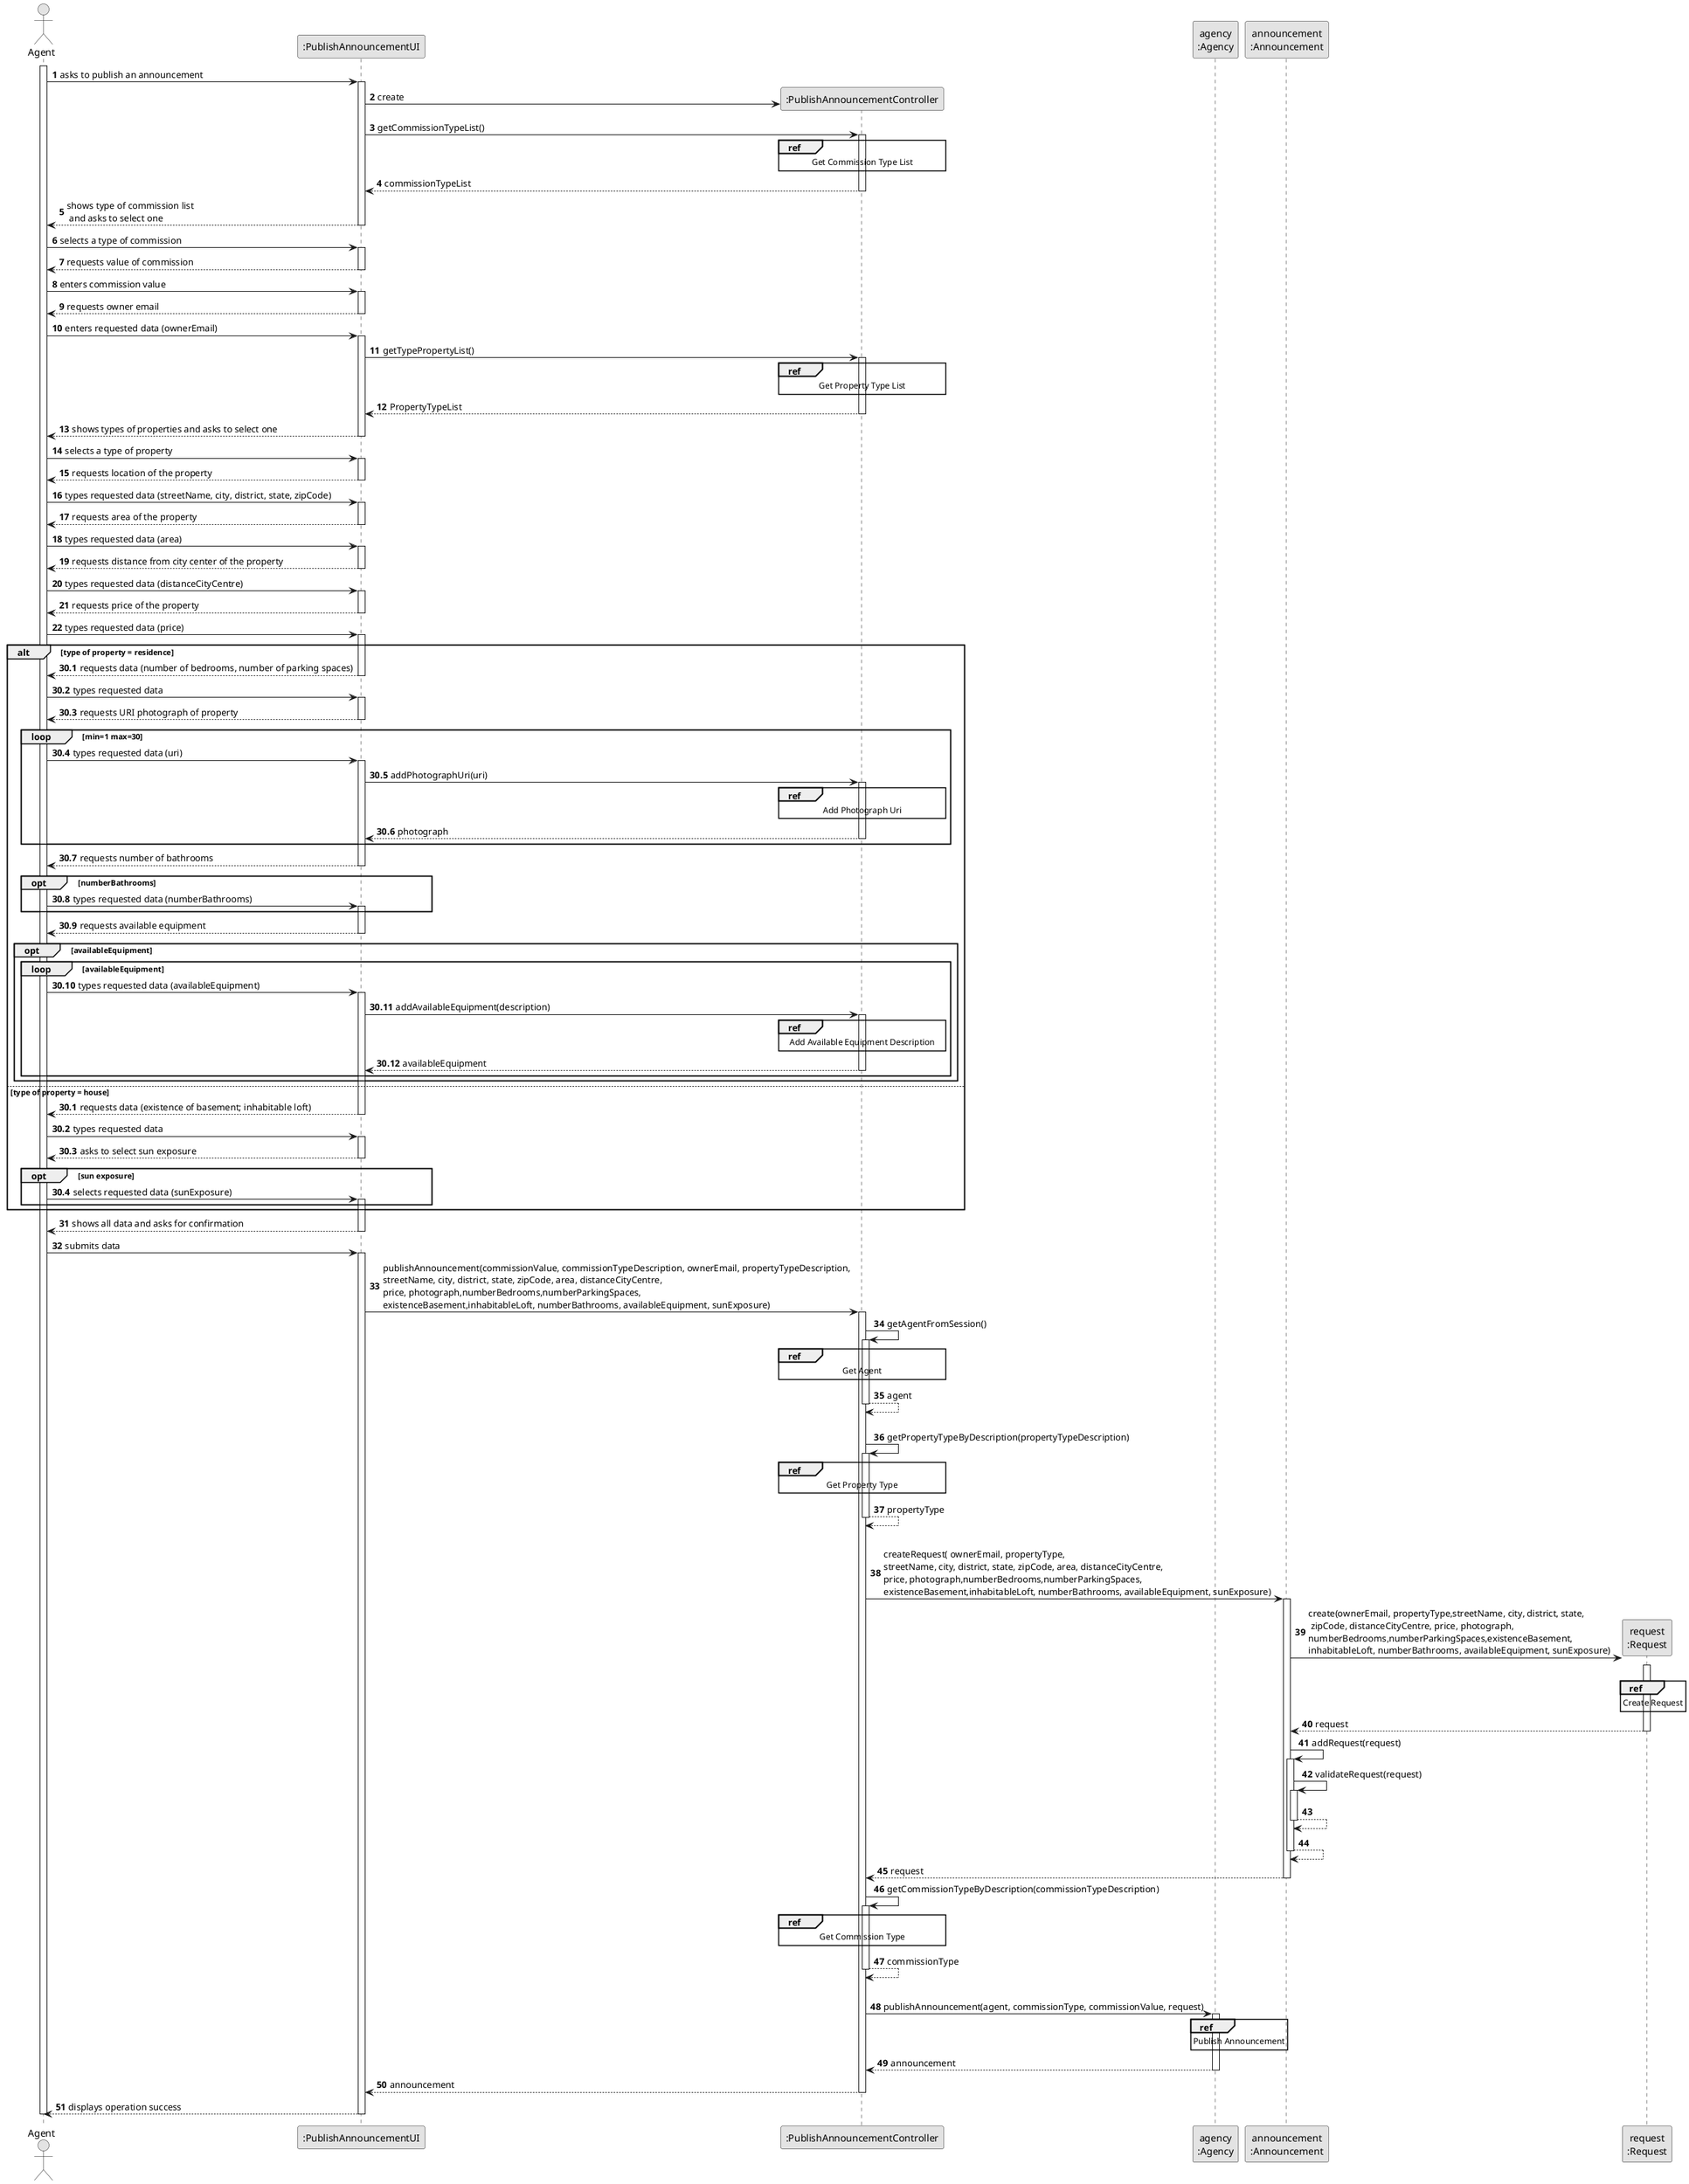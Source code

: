 @startuml
skinparam monochrome true
skinparam packageStyle rectangle
skinparam shadowing false

autonumber

'hide footbox
actor "Agent" as ADM
participant ":PublishAnnouncementUI" as UI
participant ":PublishAnnouncementController" as CTRL
participant "agency\n:Agency" as AGENCY
participant "announcement\n:Announcement" as AD
participant "request\n:Request" as REQUEST

activate ADM

            ADM -> UI : asks to publish an announcement
            activate UI

                UI -> CTRL** : create

                UI -> CTRL : getCommissionTypeList()

                    ref over CTRL
                                Get Commission Type List
                    end ref

                    activate CTRL

                    CTRL --> UI : commissionTypeList
                deactivate CTRL

                UI --> ADM : shows type of commission list\n and asks to select one

            deactivate UI

            ADM -> UI : selects a type of commission
            activate UI


            UI --> ADM : requests value of commission
            deactivate UI

            ADM -> UI : enters commission value
            activate UI


            UI --> ADM : requests owner email
            deactivate UI

            ADM -> UI : enters requested data (ownerEmail)
            activate UI


            UI -> CTRL : getTypePropertyList()

            ref over CTRL
                        Get Property Type List
            end ref

            activate CTRL

            CTRL --> UI : PropertyTypeList
            deactivate CTRL


        UI --> ADM : shows types of properties and asks to select one
        deactivate UI

        ADM -> UI : selects a type of property
        activate UI


        UI --> ADM : requests location of the property
        deactivate UI

        ADM -> UI : types requested data (streetName, city, district, state, zipCode)
        activate UI


        UI --> ADM :  requests area of the property
        deactivate UI

        ADM -> UI : types requested data (area)
        activate UI


        UI --> ADM :  requests distance from city center of the property
        deactivate UI

        ADM -> UI : types requested data (distanceCityCentre)
        activate UI

        UI --> ADM :  requests price of the property
        deactivate UI

        ADM -> UI : types requested data (price)
        activate UI


 alt type of property = residence

        autonumber 30.1
        UI --> ADM : requests data (number of bedrooms, number of parking spaces)
        deactivate UI

        ADM -> UI : types requested data
        activate UI

            UI --> ADM : requests URI photograph of property
            deactivate UI


                loop  min=1 max=30

                    ADM -> UI : types requested data (uri)
                    activate UI

                    UI -> CTRL : addPhotographUri(uri)
                    activate CTRL

                    ref over CTRL
                        Add Photograph Uri
                    end ref

                     CTRL --> UI : photograph
                    deactivate CTRL
                end loop


        UI --> ADM : requests number of bathrooms
        deactivate UI

                opt numberBathrooms
                ADM -> UI : types requested data (numberBathrooms)
                activate UI
                end opt

        UI --> ADM : requests available equipment
        deactivate UI

                opt availableEquipment
                        loop availableEquipment
                            ADM -> UI : types requested data (availableEquipment)
                            activate UI

                            UI -> CTRL : addAvailableEquipment(description)
                            activate CTRL

                                ref over CTRL
                                Add Available Equipment Description
                                end

                            CTRL --> UI : availableEquipment
                            deactivate CTRL
                        end loop
                 end opt

else type of property = house

        autonumber 30.1
        UI --> ADM : requests data (existence of basement; inhabitable loft)
        deactivate UI

        ADM -> UI : types requested data
        activate UI

            UI --> ADM : asks to select sun exposure
            deactivate UI

            opt sun exposure
            ADM -> UI : selects requested data (sunExposure)
            activate UI
            end opt

    end
    autonumber 31
    UI --> ADM : shows all data and asks for confirmation
        deactivate UI

    ADM -> UI : submits data
    activate UI

        UI -> CTRL : publishAnnouncement(commissionValue, commissionTypeDescription, ownerEmail, propertyTypeDescription,\nstreetName, city, district, state, zipCode, area, distanceCityCentre,\nprice, photograph,numberBedrooms,numberParkingSpaces,\nexistenceBasement,inhabitableLoft, numberBathrooms, availableEquipment, sunExposure)
        activate CTRL

        CTRL -> CTRL : getAgentFromSession()

            ref over CTRL
                Get Agent
            end ref

            activate CTRL

        CTRL --> CTRL : agent
        deactivate CTRL

            |||
          CTRL-> CTRL : getPropertyTypeByDescription(propertyTypeDescription)
                activate CTRL
                    ref over CTRL
                    Get Property Type
                    end ref
                CTRL -->  CTRL: propertyType
                deactivate CTRL

        |||
        CTRL -> AD : createRequest( ownerEmail, propertyType,\nstreetName, city, district, state, zipCode, area, distanceCityCentre,\nprice, photograph,numberBedrooms,numberParkingSpaces,\nexistenceBasement,inhabitableLoft, numberBathrooms, availableEquipment, sunExposure)
        activate AD

        AD -> REQUEST** : create(ownerEmail, propertyType,streetName, city, district, state,\n zipCode, distanceCityCentre, price, photograph,\nnumberBedrooms,numberParkingSpaces,existenceBasement,\ninhabitableLoft, numberBathrooms, availableEquipment, sunExposure)
        activate REQUEST
            |||
            ref over REQUEST
                Create Request
            end ref

        REQUEST --> AD : request
        deactivate REQUEST

        AD -> AD : addRequest(request)
        activate AD
        AD -> AD : validateRequest(request)
        activate AD

        AD --> AD :
        deactivate AD

        AD --> AD :
        deactivate AD

        AD -->CTRL : request

        deactivate AD

        CTRL -> CTRL : getCommissionTypeByDescription(commissionTypeDescription)
        activate CTRL
            ref over CTRL
            Get Commission Type
            end ref
        CTRL --> CTRL : commissionType
        deactivate CTRL

            |||
            CTRL -> AGENCY: publishAnnouncement(agent, commissionType, commissionValue, request)

                ref over AGENCY
                    Publish Announcement
                end ref

                activate AGENCY

            AGENCY --> CTRL: announcement
            deactivate AGENCY

            CTRL --> UI: announcement
            deactivate CTRL

            UI --> ADM: displays operation success
            deactivate UI

deactivate ADM

@enduml
